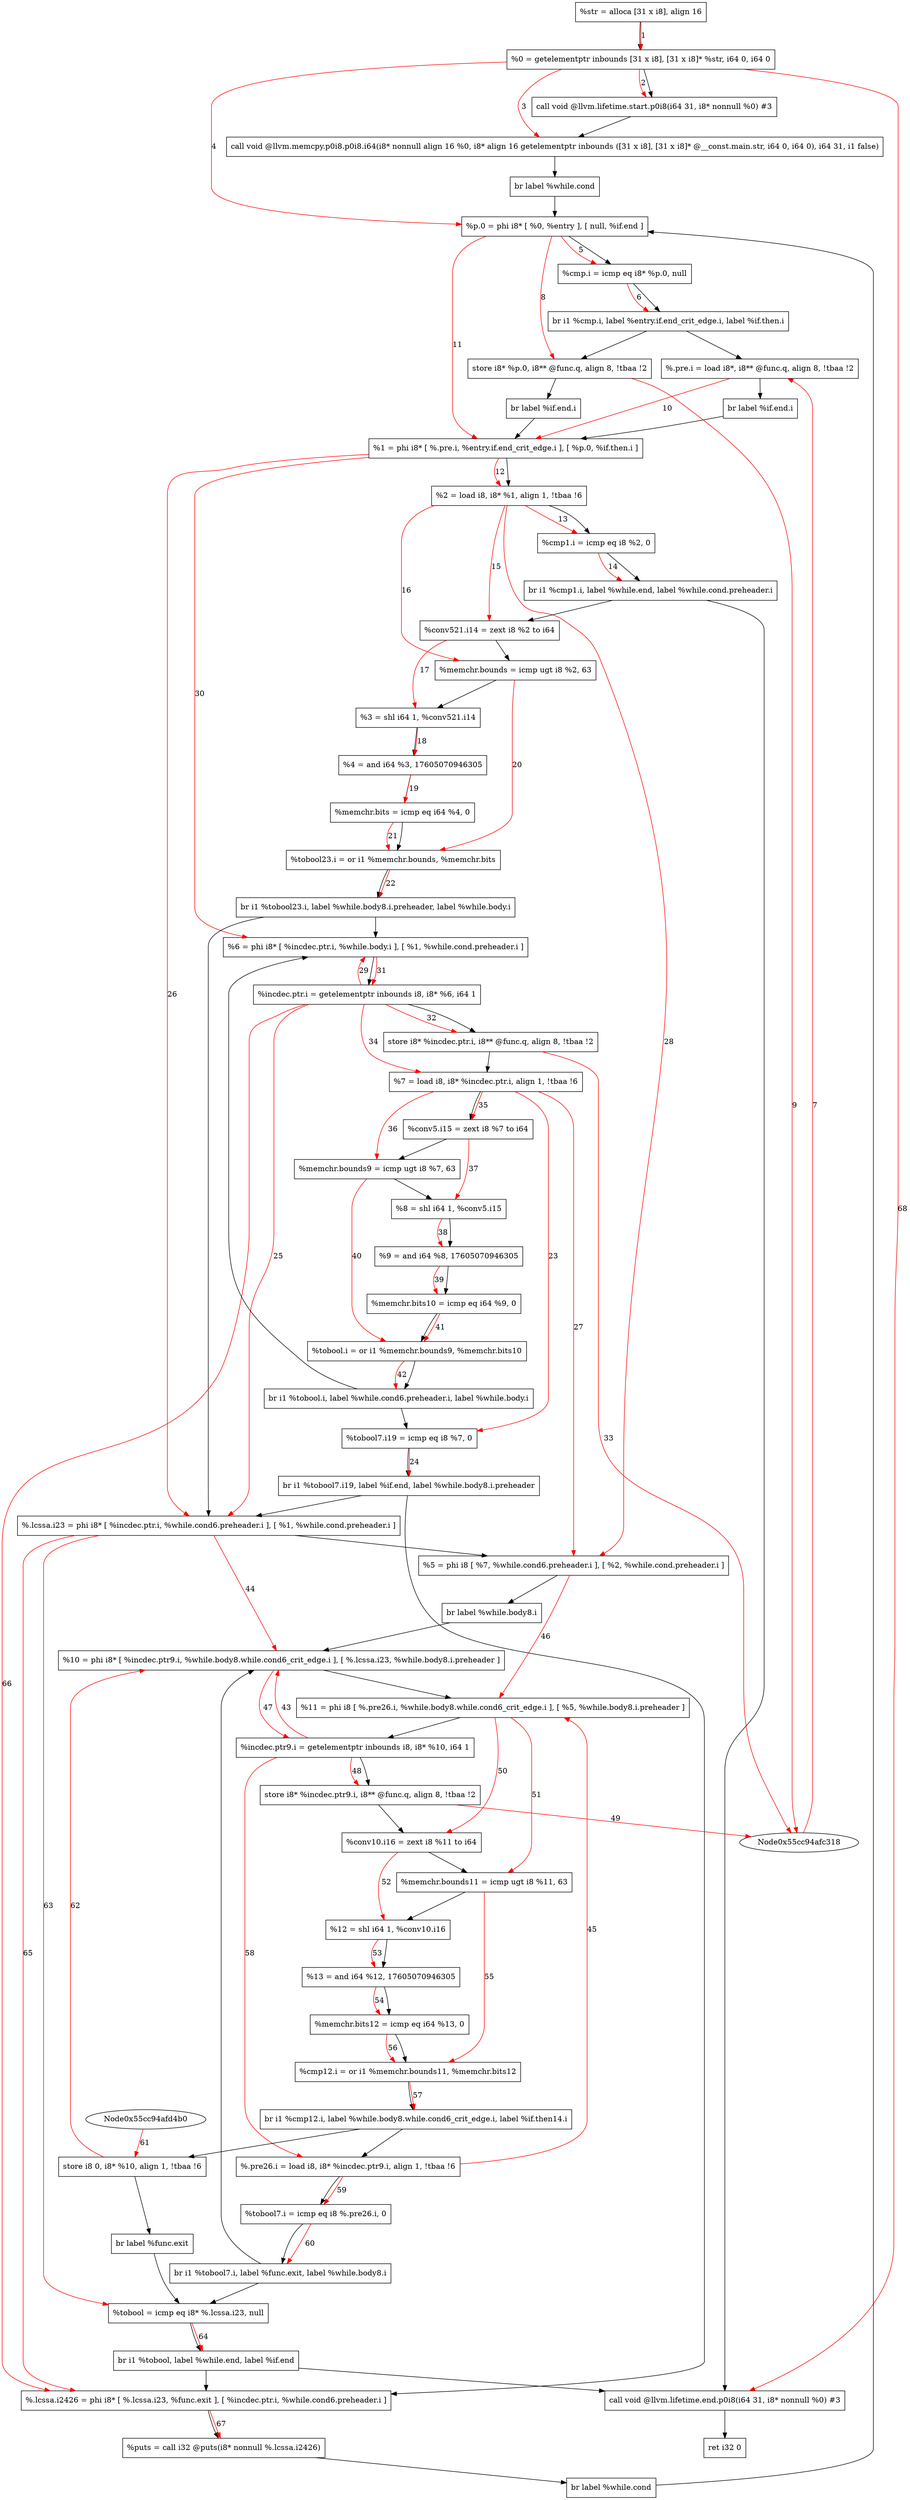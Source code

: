 digraph "CDFG for'main' function" {
	Node0x55cc94b01f58[shape=record, label="  %str = alloca [31 x i8], align 16"]
	Node0x55cc94b02038[shape=record, label="  %0 = getelementptr inbounds [31 x i8], [31 x i8]* %str, i64 0, i64 0"]
	Node0x55cc94b02288[shape=record, label="  call void @llvm.lifetime.start.p0i8(i64 31, i8* nonnull %0) #3"]
	Node0x55cc94b029e8[shape=record, label="  call void @llvm.memcpy.p0i8.p0i8.i64(i8* nonnull align 16 %0, i8* align 16 getelementptr inbounds ([31 x i8], [31 x i8]* @__const.main.str, i64 0, i64 0), i64 31, i1 false)"]
	Node0x55cc94b02b58[shape=record, label="  br label %while.cond"]
	Node0x55cc94b02bf8[shape=record, label="  %p.0 = phi i8* [ %0, %entry ], [ null, %if.end ]"]
	Node0x55cc94b02ce0[shape=record, label="  %cmp.i = icmp eq i8* %p.0, null"]
	Node0x55cc94b03798[shape=record, label="  br i1 %cmp.i, label %entry.if.end_crit_edge.i, label %if.then.i"]
	Node0x55cc94b02e18[shape=record, label="  %.pre.i = load i8*, i8** @func.q, align 8, !tbaa !2"]
	Node0x55cc94b03928[shape=record, label="  br label %if.end.i"]
	Node0x55cc94b039a0[shape=record, label="  store i8* %p.0, i8** @func.q, align 8, !tbaa !2"]
	Node0x55cc94b03708[shape=record, label="  br label %if.end.i"]
	Node0x55cc94b039f8[shape=record, label="  %1 = phi i8* [ %.pre.i, %entry.if.end_crit_edge.i ], [ %p.0, %if.then.i ]"]
	Node0x55cc94b038c8[shape=record, label="  %2 = load i8, i8* %1, align 1, !tbaa !6"]
	Node0x55cc94b03ae0[shape=record, label="  %cmp1.i = icmp eq i8 %2, 0"]
	Node0x55cc94b03ec8[shape=record, label="  br i1 %cmp1.i, label %while.end, label %while.cond.preheader.i"]
	Node0x55cc94b03e38[shape=record, label="  %conv521.i14 = zext i8 %2 to i64"]
	Node0x55cc94b03fa0[shape=record, label="  %memchr.bounds = icmp ugt i8 %2, 63"]
	Node0x55cc94b04040[shape=record, label="  %3 = shl i64 1, %conv521.i14"]
	Node0x55cc94b040e0[shape=record, label="  %4 = and i64 %3, 17605070946305"]
	Node0x55cc94b041a0[shape=record, label="  %memchr.bits = icmp eq i64 %4, 0"]
	Node0x55cc94b04210[shape=record, label="  %tobool23.i = or i1 %memchr.bounds, %memchr.bits"]
	Node0x55cc94b04488[shape=record, label="  br i1 %tobool23.i, label %while.body8.i.preheader, label %while.body.i"]
	Node0x55cc94b04670[shape=record, label="  %tobool7.i19 = icmp eq i8 %7, 0"]
	Node0x55cc94b04788[shape=record, label="  br i1 %tobool7.i19, label %if.end, label %while.body8.i.preheader"]
	Node0x55cc94b04838[shape=record, label="  %.lcssa.i23 = phi i8* [ %incdec.ptr.i, %while.cond6.preheader.i ], [ %1, %while.cond.preheader.i ]"]
	Node0x55cc94b04908[shape=record, label="  %5 = phi i8 [ %7, %while.cond6.preheader.i ], [ %2, %while.cond.preheader.i ]"]
	Node0x55cc94b04a08[shape=record, label="  br label %while.body8.i"]
	Node0x55cc94b04a58[shape=record, label="  %6 = phi i8* [ %incdec.ptr.i, %while.body.i ], [ %1, %while.cond.preheader.i ]"]
	Node0x55cc94b04b20[shape=record, label="  %incdec.ptr.i = getelementptr inbounds i8, i8* %6, i64 1"]
	Node0x55cc94b04ba0[shape=record, label="  store i8* %incdec.ptr.i, i8** @func.q, align 8, !tbaa !2"]
	Node0x55cc94b04348[shape=record, label="  %7 = load i8, i8* %incdec.ptr.i, align 1, !tbaa !6"]
	Node0x55cc94b043f8[shape=record, label="  %conv5.i15 = zext i8 %7 to i64"]
	Node0x55cc94b04f40[shape=record, label="  %memchr.bounds9 = icmp ugt i8 %7, 63"]
	Node0x55cc94b04fb0[shape=record, label="  %8 = shl i64 1, %conv5.i15"]
	Node0x55cc94b050b0[shape=record, label="  %9 = and i64 %8, 17605070946305"]
	Node0x55cc94b05120[shape=record, label="  %memchr.bits10 = icmp eq i64 %9, 0"]
	Node0x55cc94b05190[shape=record, label="  %tobool.i = or i1 %memchr.bounds9, %memchr.bits10"]
	Node0x55cc94b05278[shape=record, label="  br i1 %tobool.i, label %while.cond6.preheader.i, label %while.body.i"]
	Node0x55cc94b053b8[shape=record, label="  %10 = phi i8* [ %incdec.ptr9.i, %while.body8.while.cond6_crit_edge.i ], [ %.lcssa.i23, %while.body8.i.preheader ]"]
	Node0x55cc94b05518[shape=record, label="  %11 = phi i8 [ %.pre26.i, %while.body8.while.cond6_crit_edge.i ], [ %5, %while.body8.i.preheader ]"]
	Node0x55cc94b055e0[shape=record, label="  %incdec.ptr9.i = getelementptr inbounds i8, i8* %10, i64 1"]
	Node0x55cc94b05660[shape=record, label="  store i8* %incdec.ptr9.i, i8** @func.q, align 8, !tbaa !2"]
	Node0x55cc94b04568[shape=record, label="  %conv10.i16 = zext i8 %11 to i64"]
	Node0x55cc94b056e0[shape=record, label="  %memchr.bounds11 = icmp ugt i8 %11, 63"]
	Node0x55cc94b05750[shape=record, label="  %12 = shl i64 1, %conv10.i16"]
	Node0x55cc94b057c0[shape=record, label="  %13 = and i64 %12, 17605070946305"]
	Node0x55cc94b05830[shape=record, label="  %memchr.bits12 = icmp eq i64 %13, 0"]
	Node0x55cc94b058d0[shape=record, label="  %cmp12.i = or i1 %memchr.bounds11, %memchr.bits12"]
	Node0x55cc94b05a38[shape=record, label="  br i1 %cmp12.i, label %while.body8.while.cond6_crit_edge.i, label %if.then14.i"]
	Node0x55cc94b05308[shape=record, label="  %.pre26.i = load i8, i8* %incdec.ptr9.i, align 1, !tbaa !6"]
	Node0x55cc94b05ae0[shape=record, label="  %tobool7.i = icmp eq i8 %.pre26.i, 0"]
	Node0x55cc94b05bb8[shape=record, label="  br i1 %tobool7.i, label %func.exit, label %while.body8.i"]
	Node0x55cc94b05c30[shape=record, label="  store i8 0, i8* %10, align 1, !tbaa !6"]
	Node0x55cc94b059a8[shape=record, label="  br label %func.exit"]
	Node0x55cc94b05cb0[shape=record, label="  %tobool = icmp eq i8* %.lcssa.i23, null"]
	Node0x55cc94b05d38[shape=record, label="  br i1 %tobool, label %while.end, label %if.end"]
	Node0x55cc94b05d88[shape=record, label="  %.lcssa.i2426 = phi i8* [ %.lcssa.i23, %func.exit ], [ %incdec.ptr.i, %while.cond6.preheader.i ]"]
	Node0x55cc94b05f40[shape=record, label="  %puts = call i32 @puts(i8* nonnull %.lcssa.i2426)"]
	Node0x55cc94b05468[shape=record, label="  br label %while.cond"]
	Node0x55cc94b06108[shape=record, label="  call void @llvm.lifetime.end.p0i8(i64 31, i8* nonnull %0) #3"]
	Node0x55cc94b03b88[shape=record, label="  ret i32 0"]
	Node0x55cc94b01f58 -> Node0x55cc94b02038
	Node0x55cc94b02038 -> Node0x55cc94b02288
	Node0x55cc94b02288 -> Node0x55cc94b029e8
	Node0x55cc94b029e8 -> Node0x55cc94b02b58
	Node0x55cc94b02b58 -> Node0x55cc94b02bf8
	Node0x55cc94b02bf8 -> Node0x55cc94b02ce0
	Node0x55cc94b02ce0 -> Node0x55cc94b03798
	Node0x55cc94b03798 -> Node0x55cc94b02e18
	Node0x55cc94b03798 -> Node0x55cc94b039a0
	Node0x55cc94b02e18 -> Node0x55cc94b03928
	Node0x55cc94b03928 -> Node0x55cc94b039f8
	Node0x55cc94b039a0 -> Node0x55cc94b03708
	Node0x55cc94b03708 -> Node0x55cc94b039f8
	Node0x55cc94b039f8 -> Node0x55cc94b038c8
	Node0x55cc94b038c8 -> Node0x55cc94b03ae0
	Node0x55cc94b03ae0 -> Node0x55cc94b03ec8
	Node0x55cc94b03ec8 -> Node0x55cc94b06108
	Node0x55cc94b03ec8 -> Node0x55cc94b03e38
	Node0x55cc94b03e38 -> Node0x55cc94b03fa0
	Node0x55cc94b03fa0 -> Node0x55cc94b04040
	Node0x55cc94b04040 -> Node0x55cc94b040e0
	Node0x55cc94b040e0 -> Node0x55cc94b041a0
	Node0x55cc94b041a0 -> Node0x55cc94b04210
	Node0x55cc94b04210 -> Node0x55cc94b04488
	Node0x55cc94b04488 -> Node0x55cc94b04838
	Node0x55cc94b04488 -> Node0x55cc94b04a58
	Node0x55cc94b04670 -> Node0x55cc94b04788
	Node0x55cc94b04788 -> Node0x55cc94b05d88
	Node0x55cc94b04788 -> Node0x55cc94b04838
	Node0x55cc94b04838 -> Node0x55cc94b04908
	Node0x55cc94b04908 -> Node0x55cc94b04a08
	Node0x55cc94b04a08 -> Node0x55cc94b053b8
	Node0x55cc94b04a58 -> Node0x55cc94b04b20
	Node0x55cc94b04b20 -> Node0x55cc94b04ba0
	Node0x55cc94b04ba0 -> Node0x55cc94b04348
	Node0x55cc94b04348 -> Node0x55cc94b043f8
	Node0x55cc94b043f8 -> Node0x55cc94b04f40
	Node0x55cc94b04f40 -> Node0x55cc94b04fb0
	Node0x55cc94b04fb0 -> Node0x55cc94b050b0
	Node0x55cc94b050b0 -> Node0x55cc94b05120
	Node0x55cc94b05120 -> Node0x55cc94b05190
	Node0x55cc94b05190 -> Node0x55cc94b05278
	Node0x55cc94b05278 -> Node0x55cc94b04670
	Node0x55cc94b05278 -> Node0x55cc94b04a58
	Node0x55cc94b053b8 -> Node0x55cc94b05518
	Node0x55cc94b05518 -> Node0x55cc94b055e0
	Node0x55cc94b055e0 -> Node0x55cc94b05660
	Node0x55cc94b05660 -> Node0x55cc94b04568
	Node0x55cc94b04568 -> Node0x55cc94b056e0
	Node0x55cc94b056e0 -> Node0x55cc94b05750
	Node0x55cc94b05750 -> Node0x55cc94b057c0
	Node0x55cc94b057c0 -> Node0x55cc94b05830
	Node0x55cc94b05830 -> Node0x55cc94b058d0
	Node0x55cc94b058d0 -> Node0x55cc94b05a38
	Node0x55cc94b05a38 -> Node0x55cc94b05308
	Node0x55cc94b05a38 -> Node0x55cc94b05c30
	Node0x55cc94b05308 -> Node0x55cc94b05ae0
	Node0x55cc94b05ae0 -> Node0x55cc94b05bb8
	Node0x55cc94b05bb8 -> Node0x55cc94b05cb0
	Node0x55cc94b05bb8 -> Node0x55cc94b053b8
	Node0x55cc94b05c30 -> Node0x55cc94b059a8
	Node0x55cc94b059a8 -> Node0x55cc94b05cb0
	Node0x55cc94b05cb0 -> Node0x55cc94b05d38
	Node0x55cc94b05d38 -> Node0x55cc94b06108
	Node0x55cc94b05d38 -> Node0x55cc94b05d88
	Node0x55cc94b05d88 -> Node0x55cc94b05f40
	Node0x55cc94b05f40 -> Node0x55cc94b05468
	Node0x55cc94b05468 -> Node0x55cc94b02bf8
	Node0x55cc94b06108 -> Node0x55cc94b03b88
edge [color=red]
	Node0x55cc94b01f58 -> Node0x55cc94b02038[label="1"]
	Node0x55cc94b02038 -> Node0x55cc94b02288[label="2"]
	Node0x55cc94b02038 -> Node0x55cc94b029e8[label="3"]
	Node0x55cc94b02038 -> Node0x55cc94b02bf8[label="4"]
	Node0x55cc94b02bf8 -> Node0x55cc94b02ce0[label="5"]
	Node0x55cc94b02ce0 -> Node0x55cc94b03798[label="6"]
	Node0x55cc94afc318 -> Node0x55cc94b02e18[label="7"]
	Node0x55cc94b02bf8 -> Node0x55cc94b039a0[label="8"]
	Node0x55cc94b039a0 -> Node0x55cc94afc318[label="9"]
	Node0x55cc94b02e18 -> Node0x55cc94b039f8[label="10"]
	Node0x55cc94b02bf8 -> Node0x55cc94b039f8[label="11"]
	Node0x55cc94b039f8 -> Node0x55cc94b038c8[label="12"]
	Node0x55cc94b038c8 -> Node0x55cc94b03ae0[label="13"]
	Node0x55cc94b03ae0 -> Node0x55cc94b03ec8[label="14"]
	Node0x55cc94b038c8 -> Node0x55cc94b03e38[label="15"]
	Node0x55cc94b038c8 -> Node0x55cc94b03fa0[label="16"]
	Node0x55cc94b03e38 -> Node0x55cc94b04040[label="17"]
	Node0x55cc94b04040 -> Node0x55cc94b040e0[label="18"]
	Node0x55cc94b040e0 -> Node0x55cc94b041a0[label="19"]
	Node0x55cc94b03fa0 -> Node0x55cc94b04210[label="20"]
	Node0x55cc94b041a0 -> Node0x55cc94b04210[label="21"]
	Node0x55cc94b04210 -> Node0x55cc94b04488[label="22"]
	Node0x55cc94b04348 -> Node0x55cc94b04670[label="23"]
	Node0x55cc94b04670 -> Node0x55cc94b04788[label="24"]
	Node0x55cc94b04b20 -> Node0x55cc94b04838[label="25"]
	Node0x55cc94b039f8 -> Node0x55cc94b04838[label="26"]
	Node0x55cc94b04348 -> Node0x55cc94b04908[label="27"]
	Node0x55cc94b038c8 -> Node0x55cc94b04908[label="28"]
	Node0x55cc94b04b20 -> Node0x55cc94b04a58[label="29"]
	Node0x55cc94b039f8 -> Node0x55cc94b04a58[label="30"]
	Node0x55cc94b04a58 -> Node0x55cc94b04b20[label="31"]
	Node0x55cc94b04b20 -> Node0x55cc94b04ba0[label="32"]
	Node0x55cc94b04ba0 -> Node0x55cc94afc318[label="33"]
	Node0x55cc94b04b20 -> Node0x55cc94b04348[label="34"]
	Node0x55cc94b04348 -> Node0x55cc94b043f8[label="35"]
	Node0x55cc94b04348 -> Node0x55cc94b04f40[label="36"]
	Node0x55cc94b043f8 -> Node0x55cc94b04fb0[label="37"]
	Node0x55cc94b04fb0 -> Node0x55cc94b050b0[label="38"]
	Node0x55cc94b050b0 -> Node0x55cc94b05120[label="39"]
	Node0x55cc94b04f40 -> Node0x55cc94b05190[label="40"]
	Node0x55cc94b05120 -> Node0x55cc94b05190[label="41"]
	Node0x55cc94b05190 -> Node0x55cc94b05278[label="42"]
	Node0x55cc94b055e0 -> Node0x55cc94b053b8[label="43"]
	Node0x55cc94b04838 -> Node0x55cc94b053b8[label="44"]
	Node0x55cc94b05308 -> Node0x55cc94b05518[label="45"]
	Node0x55cc94b04908 -> Node0x55cc94b05518[label="46"]
	Node0x55cc94b053b8 -> Node0x55cc94b055e0[label="47"]
	Node0x55cc94b055e0 -> Node0x55cc94b05660[label="48"]
	Node0x55cc94b05660 -> Node0x55cc94afc318[label="49"]
	Node0x55cc94b05518 -> Node0x55cc94b04568[label="50"]
	Node0x55cc94b05518 -> Node0x55cc94b056e0[label="51"]
	Node0x55cc94b04568 -> Node0x55cc94b05750[label="52"]
	Node0x55cc94b05750 -> Node0x55cc94b057c0[label="53"]
	Node0x55cc94b057c0 -> Node0x55cc94b05830[label="54"]
	Node0x55cc94b056e0 -> Node0x55cc94b058d0[label="55"]
	Node0x55cc94b05830 -> Node0x55cc94b058d0[label="56"]
	Node0x55cc94b058d0 -> Node0x55cc94b05a38[label="57"]
	Node0x55cc94b055e0 -> Node0x55cc94b05308[label="58"]
	Node0x55cc94b05308 -> Node0x55cc94b05ae0[label="59"]
	Node0x55cc94b05ae0 -> Node0x55cc94b05bb8[label="60"]
	Node0x55cc94afd4b0 -> Node0x55cc94b05c30[label="61"]
	Node0x55cc94b05c30 -> Node0x55cc94b053b8[label="62"]
	Node0x55cc94b04838 -> Node0x55cc94b05cb0[label="63"]
	Node0x55cc94b05cb0 -> Node0x55cc94b05d38[label="64"]
	Node0x55cc94b04838 -> Node0x55cc94b05d88[label="65"]
	Node0x55cc94b04b20 -> Node0x55cc94b05d88[label="66"]
	Node0x55cc94b05d88 -> Node0x55cc94b05f40[label="67"]
	Node0x55cc94b02038 -> Node0x55cc94b06108[label="68"]
}
